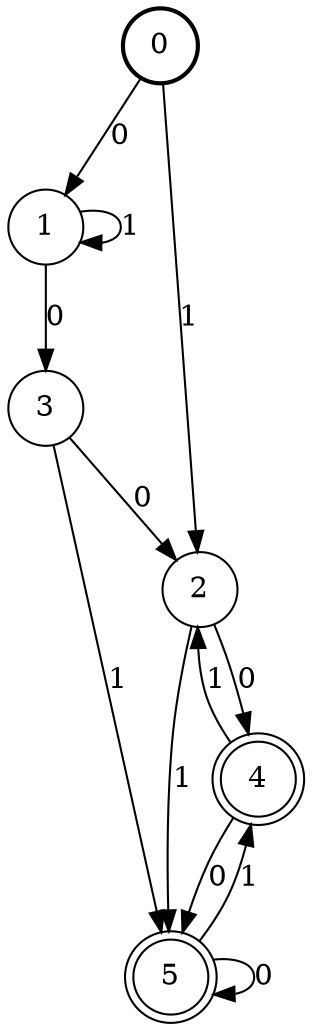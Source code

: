 digraph Automat {
    node [shape = circle];
    0 [style = "bold"];
    0 -> 1 [label = "0"];
    0 -> 2 [label = "1"];
    1 -> 3 [label = "0"];
    1 -> 1 [label = "1"];
    2 -> 4 [label = "0"];
    2 -> 5 [label = "1"];
    3 -> 2 [label = "0"];
    3 -> 5 [label = "1"];
    4 [peripheries=2]
    4 -> 5 [label = "0"];
    4 -> 2 [label = "1"];
    5 [peripheries=2]
    5 -> 5 [label = "0"];
    5 -> 4 [label = "1"];
}

